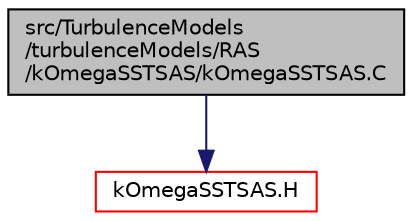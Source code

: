 digraph "src/TurbulenceModels/turbulenceModels/RAS/kOmegaSSTSAS/kOmegaSSTSAS.C"
{
  bgcolor="transparent";
  edge [fontname="Helvetica",fontsize="10",labelfontname="Helvetica",labelfontsize="10"];
  node [fontname="Helvetica",fontsize="10",shape=record];
  Node1 [label="src/TurbulenceModels\l/turbulenceModels/RAS\l/kOmegaSSTSAS/kOmegaSSTSAS.C",height=0.2,width=0.4,color="black", fillcolor="grey75", style="filled", fontcolor="black"];
  Node1 -> Node2 [color="midnightblue",fontsize="10",style="solid",fontname="Helvetica"];
  Node2 [label="kOmegaSSTSAS.H",height=0.2,width=0.4,color="red",URL="$a10928.html"];
}
